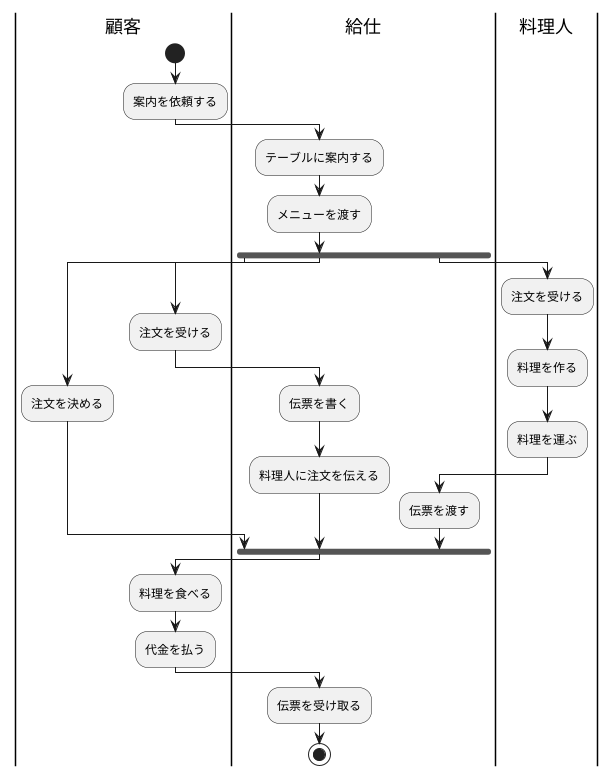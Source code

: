 @startuml レストラン

|顧客|
start

|顧客|
:案内を依頼する;
|給仕|
:テーブルに案内する;
|給仕|
:メニューを渡す;
fork
  |顧客|
  :注文を決める;
  fork again
    |顧客|
    :注文を受ける;
    |給仕|
    :伝票を書く;
    |給仕|
    :料理人に注文を伝える;
    fork again
      |料理人|
      :注文を受ける;
      |料理人|
      :料理を作る;
      |料理人|
      :料理を運ぶ;
    |給仕|
    :伝票を渡す;
  end fork
  |顧客|
  :料理を食べる;
  |顧客|
  :代金を払う;
|給仕|
:伝票を受け取る;
stop

@enduml
